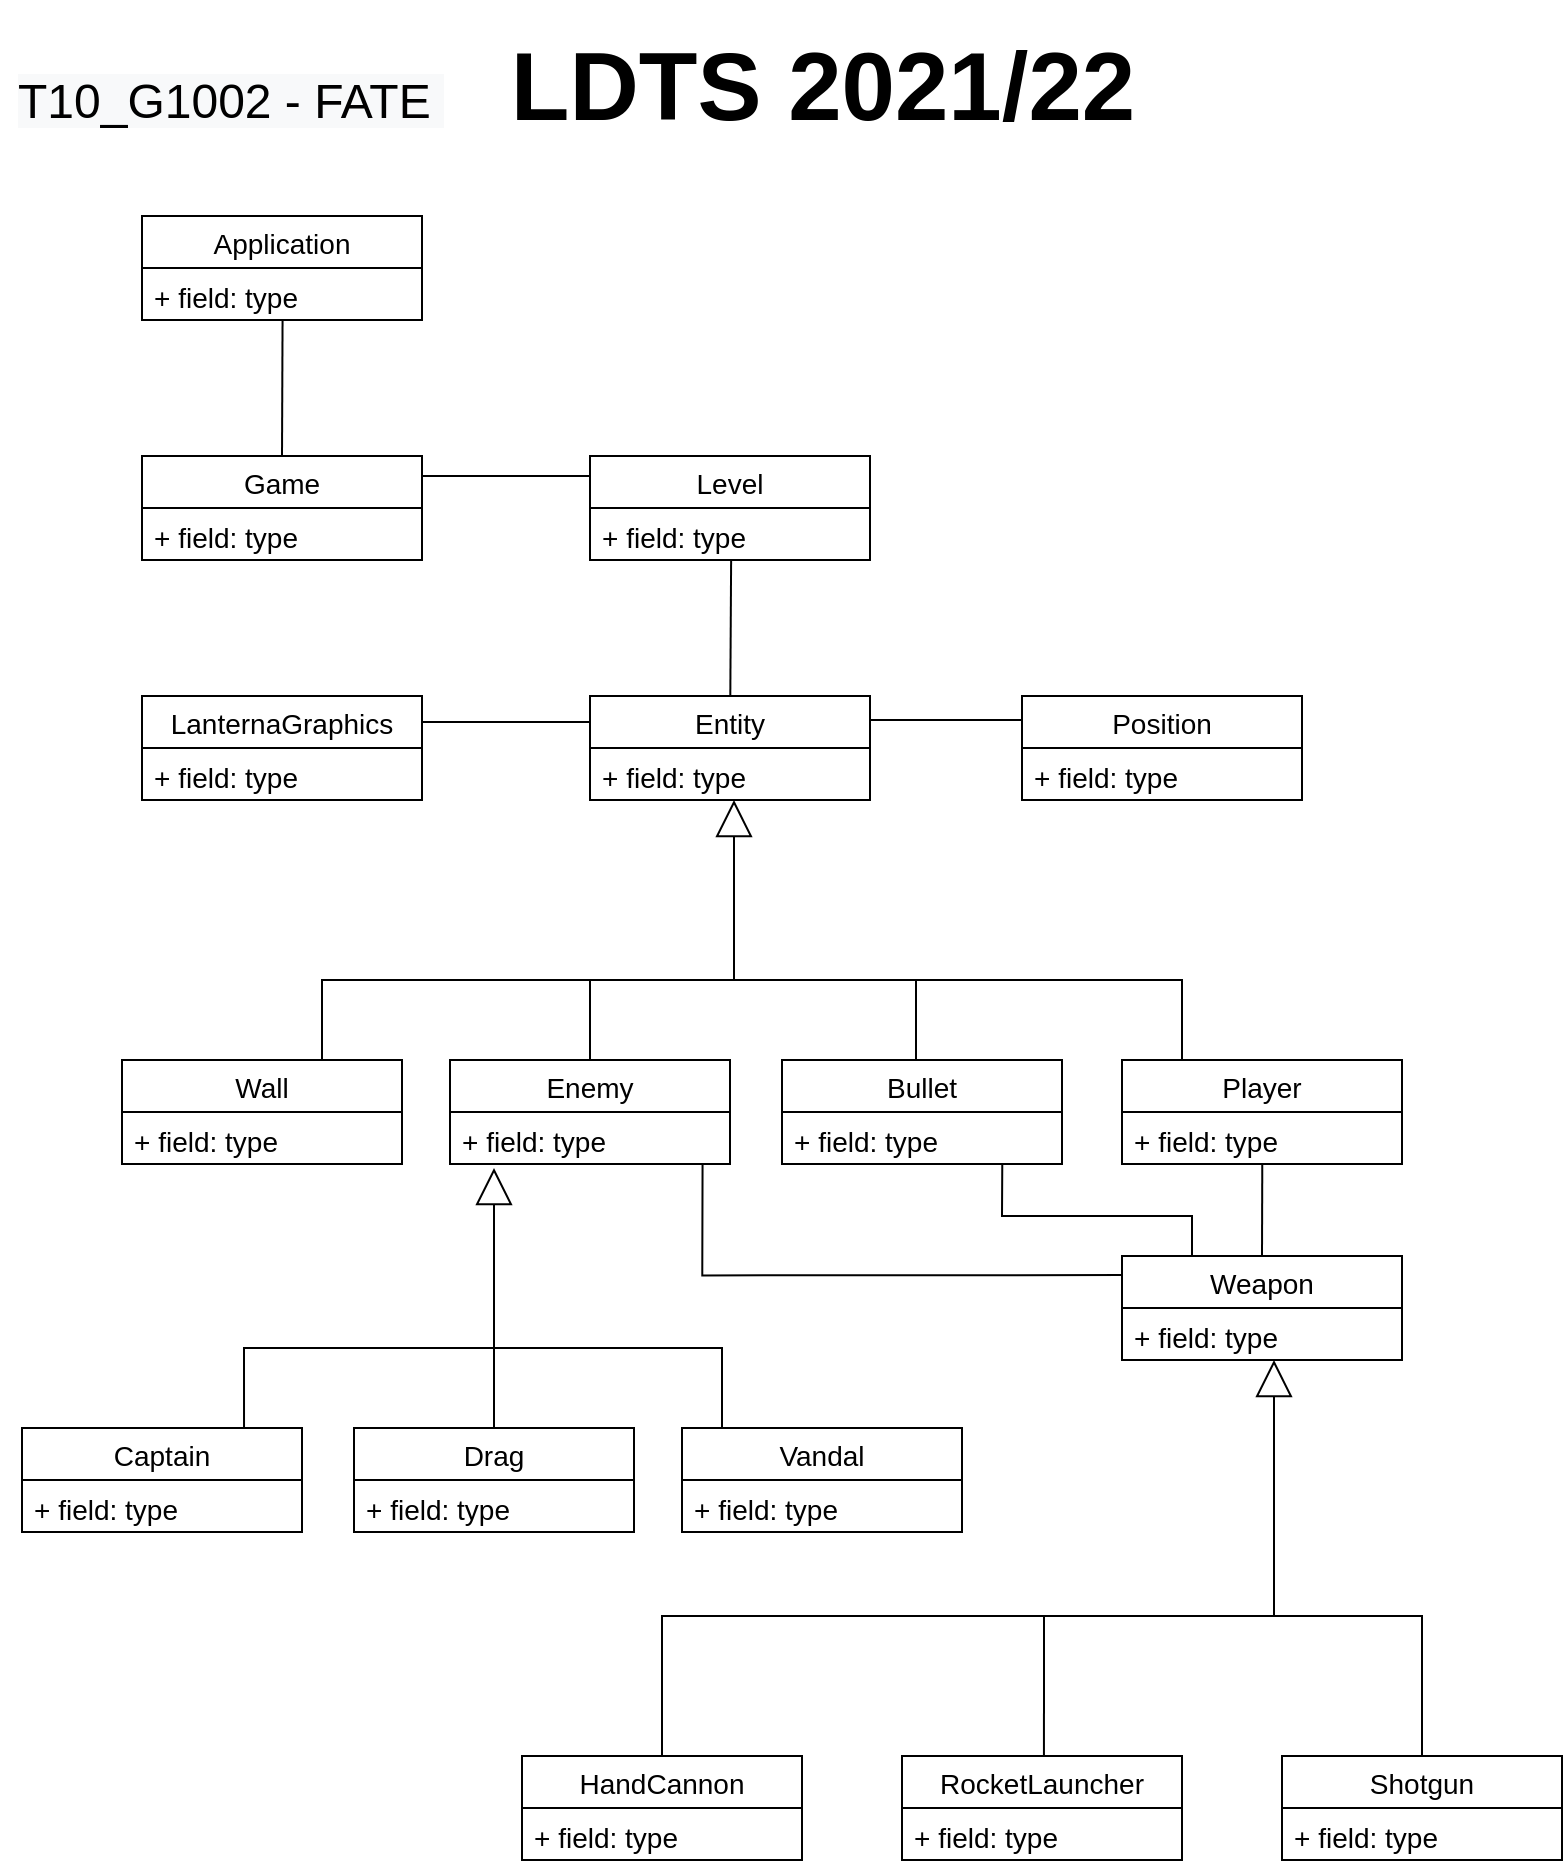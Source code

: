 <mxfile version="15.9.4" type="device"><diagram id="yAPoPsvTkFLy1u5ULFg5" name="Page-1"><mxGraphModel dx="1408" dy="645" grid="1" gridSize="10" guides="1" tooltips="1" connect="1" arrows="1" fold="1" page="1" pageScale="1" pageWidth="827" pageHeight="1169" math="0" shadow="0"><root><mxCell id="0"/><mxCell id="1" parent="0"/><mxCell id="bpdf0kgGWlWLZ6a6jPMr-1" value="&lt;div&gt;&lt;b&gt;&lt;font style=&quot;font-size: 48px&quot;&gt;LDTS 2021/22&lt;/font&gt;&lt;/b&gt;&lt;/div&gt;" style="text;html=1;resizable=0;autosize=1;align=center;verticalAlign=middle;points=[];fillColor=none;strokeColor=none;rounded=0;" vertex="1" parent="1"><mxGeometry x="265" y="60" width="330" height="30" as="geometry"/></mxCell><mxCell id="bpdf0kgGWlWLZ6a6jPMr-4" value="Entity" style="swimlane;fontStyle=0;childLayout=stackLayout;horizontal=1;startSize=26;fillColor=none;horizontalStack=0;resizeParent=1;resizeParentMax=0;resizeLast=0;collapsible=1;marginBottom=0;fontSize=14;" vertex="1" parent="1"><mxGeometry x="314" y="380" width="140" height="52" as="geometry"/></mxCell><mxCell id="bpdf0kgGWlWLZ6a6jPMr-5" value="+ field: type" style="text;strokeColor=none;fillColor=none;align=left;verticalAlign=top;spacingLeft=4;spacingRight=4;overflow=hidden;rotatable=0;points=[[0,0.5],[1,0.5]];portConstraint=eastwest;fontSize=14;" vertex="1" parent="bpdf0kgGWlWLZ6a6jPMr-4"><mxGeometry y="26" width="140" height="26" as="geometry"/></mxCell><mxCell id="bpdf0kgGWlWLZ6a6jPMr-8" value="Position" style="swimlane;fontStyle=0;childLayout=stackLayout;horizontal=1;startSize=26;fillColor=none;horizontalStack=0;resizeParent=1;resizeParentMax=0;resizeLast=0;collapsible=1;marginBottom=0;fontSize=14;" vertex="1" parent="1"><mxGeometry x="530" y="380" width="140" height="52" as="geometry"/></mxCell><mxCell id="bpdf0kgGWlWLZ6a6jPMr-9" value="+ field: type" style="text;strokeColor=none;fillColor=none;align=left;verticalAlign=top;spacingLeft=4;spacingRight=4;overflow=hidden;rotatable=0;points=[[0,0.5],[1,0.5]];portConstraint=eastwest;fontSize=14;" vertex="1" parent="bpdf0kgGWlWLZ6a6jPMr-8"><mxGeometry y="26" width="140" height="26" as="geometry"/></mxCell><mxCell id="bpdf0kgGWlWLZ6a6jPMr-10" value="LanternaGraphics" style="swimlane;fontStyle=0;childLayout=stackLayout;horizontal=1;startSize=26;fillColor=none;horizontalStack=0;resizeParent=1;resizeParentMax=0;resizeLast=0;collapsible=1;marginBottom=0;fontSize=14;" vertex="1" parent="1"><mxGeometry x="90" y="380" width="140" height="52" as="geometry"/></mxCell><mxCell id="bpdf0kgGWlWLZ6a6jPMr-11" value="+ field: type" style="text;strokeColor=none;fillColor=none;align=left;verticalAlign=top;spacingLeft=4;spacingRight=4;overflow=hidden;rotatable=0;points=[[0,0.5],[1,0.5]];portConstraint=eastwest;fontSize=14;" vertex="1" parent="bpdf0kgGWlWLZ6a6jPMr-10"><mxGeometry y="26" width="140" height="26" as="geometry"/></mxCell><mxCell id="bpdf0kgGWlWLZ6a6jPMr-13" value="" style="endArrow=none;html=1;rounded=0;fontSize=14;exitX=1;exitY=0.192;exitDx=0;exitDy=0;exitPerimeter=0;entryX=0;entryY=0.25;entryDx=0;entryDy=0;" edge="1" parent="1" target="bpdf0kgGWlWLZ6a6jPMr-4"><mxGeometry width="50" height="50" relative="1" as="geometry"><mxPoint x="230" y="392.984" as="sourcePoint"/><mxPoint x="310" y="393" as="targetPoint"/></mxGeometry></mxCell><mxCell id="bpdf0kgGWlWLZ6a6jPMr-14" value="" style="endArrow=none;html=1;rounded=0;fontSize=14;exitX=1;exitY=0.192;exitDx=0;exitDy=0;exitPerimeter=0;" edge="1" parent="1"><mxGeometry width="50" height="50" relative="1" as="geometry"><mxPoint x="454" y="392.004" as="sourcePoint"/><mxPoint x="530" y="392" as="targetPoint"/></mxGeometry></mxCell><mxCell id="bpdf0kgGWlWLZ6a6jPMr-15" value="" style="endArrow=block;endSize=16;endFill=0;html=1;rounded=0;fontSize=14;" edge="1" parent="1"><mxGeometry x="0.582" y="-50" width="160" relative="1" as="geometry"><mxPoint x="386" y="522" as="sourcePoint"/><mxPoint x="386" y="432" as="targetPoint"/><mxPoint x="-1" as="offset"/></mxGeometry></mxCell><mxCell id="bpdf0kgGWlWLZ6a6jPMr-16" value="" style="endArrow=none;html=1;rounded=0;fontSize=14;" edge="1" parent="1"><mxGeometry width="50" height="50" relative="1" as="geometry"><mxPoint x="180" y="562" as="sourcePoint"/><mxPoint x="610" y="562" as="targetPoint"/><Array as="points"><mxPoint x="180" y="522"/><mxPoint x="610" y="522"/></Array></mxGeometry></mxCell><mxCell id="bpdf0kgGWlWLZ6a6jPMr-17" value="" style="endArrow=none;html=1;rounded=0;fontSize=14;" edge="1" parent="1"><mxGeometry width="50" height="50" relative="1" as="geometry"><mxPoint x="314" y="562" as="sourcePoint"/><mxPoint x="314" y="522" as="targetPoint"/></mxGeometry></mxCell><mxCell id="bpdf0kgGWlWLZ6a6jPMr-18" value="" style="endArrow=none;html=1;rounded=0;fontSize=14;" edge="1" parent="1"><mxGeometry width="50" height="50" relative="1" as="geometry"><mxPoint x="477" y="562" as="sourcePoint"/><mxPoint x="477" y="522" as="targetPoint"/></mxGeometry></mxCell><mxCell id="bpdf0kgGWlWLZ6a6jPMr-19" value="Wall" style="swimlane;fontStyle=0;childLayout=stackLayout;horizontal=1;startSize=26;fillColor=none;horizontalStack=0;resizeParent=1;resizeParentMax=0;resizeLast=0;collapsible=1;marginBottom=0;fontSize=14;" vertex="1" parent="1"><mxGeometry x="80" y="562" width="140" height="52" as="geometry"/></mxCell><mxCell id="bpdf0kgGWlWLZ6a6jPMr-20" value="+ field: type" style="text;strokeColor=none;fillColor=none;align=left;verticalAlign=top;spacingLeft=4;spacingRight=4;overflow=hidden;rotatable=0;points=[[0,0.5],[1,0.5]];portConstraint=eastwest;fontSize=14;" vertex="1" parent="bpdf0kgGWlWLZ6a6jPMr-19"><mxGeometry y="26" width="140" height="26" as="geometry"/></mxCell><mxCell id="bpdf0kgGWlWLZ6a6jPMr-21" value="Enemy" style="swimlane;fontStyle=0;childLayout=stackLayout;horizontal=1;startSize=26;fillColor=none;horizontalStack=0;resizeParent=1;resizeParentMax=0;resizeLast=0;collapsible=1;marginBottom=0;fontSize=14;" vertex="1" parent="1"><mxGeometry x="244" y="562" width="140" height="52" as="geometry"/></mxCell><mxCell id="bpdf0kgGWlWLZ6a6jPMr-22" value="+ field: type" style="text;strokeColor=none;fillColor=none;align=left;verticalAlign=top;spacingLeft=4;spacingRight=4;overflow=hidden;rotatable=0;points=[[0,0.5],[1,0.5]];portConstraint=eastwest;fontSize=14;" vertex="1" parent="bpdf0kgGWlWLZ6a6jPMr-21"><mxGeometry y="26" width="140" height="26" as="geometry"/></mxCell><mxCell id="bpdf0kgGWlWLZ6a6jPMr-23" value="Bullet" style="swimlane;fontStyle=0;childLayout=stackLayout;horizontal=1;startSize=26;fillColor=none;horizontalStack=0;resizeParent=1;resizeParentMax=0;resizeLast=0;collapsible=1;marginBottom=0;fontSize=14;" vertex="1" parent="1"><mxGeometry x="410" y="562" width="140" height="52" as="geometry"/></mxCell><mxCell id="bpdf0kgGWlWLZ6a6jPMr-24" value="+ field: type" style="text;strokeColor=none;fillColor=none;align=left;verticalAlign=top;spacingLeft=4;spacingRight=4;overflow=hidden;rotatable=0;points=[[0,0.5],[1,0.5]];portConstraint=eastwest;fontSize=14;" vertex="1" parent="bpdf0kgGWlWLZ6a6jPMr-23"><mxGeometry y="26" width="140" height="26" as="geometry"/></mxCell><mxCell id="bpdf0kgGWlWLZ6a6jPMr-25" value="Player" style="swimlane;fontStyle=0;childLayout=stackLayout;horizontal=1;startSize=26;fillColor=none;horizontalStack=0;resizeParent=1;resizeParentMax=0;resizeLast=0;collapsible=1;marginBottom=0;fontSize=14;" vertex="1" parent="1"><mxGeometry x="580" y="562" width="140" height="52" as="geometry"/></mxCell><mxCell id="bpdf0kgGWlWLZ6a6jPMr-26" value="+ field: type" style="text;strokeColor=none;fillColor=none;align=left;verticalAlign=top;spacingLeft=4;spacingRight=4;overflow=hidden;rotatable=0;points=[[0,0.5],[1,0.5]];portConstraint=eastwest;fontSize=14;" vertex="1" parent="bpdf0kgGWlWLZ6a6jPMr-25"><mxGeometry y="26" width="140" height="26" as="geometry"/></mxCell><mxCell id="bpdf0kgGWlWLZ6a6jPMr-27" value="" style="endArrow=block;endSize=16;endFill=0;html=1;rounded=0;fontSize=14;" edge="1" parent="1"><mxGeometry x="0.582" y="-50" width="160" relative="1" as="geometry"><mxPoint x="656" y="802" as="sourcePoint"/><mxPoint x="656" y="712" as="targetPoint"/><mxPoint x="-1" as="offset"/></mxGeometry></mxCell><mxCell id="bpdf0kgGWlWLZ6a6jPMr-28" value="" style="endArrow=none;html=1;rounded=0;fontSize=14;exitX=0.5;exitY=0;exitDx=0;exitDy=0;entryX=0.5;entryY=0;entryDx=0;entryDy=0;" edge="1" parent="1" source="bpdf0kgGWlWLZ6a6jPMr-31" target="bpdf0kgGWlWLZ6a6jPMr-35"><mxGeometry width="50" height="50" relative="1" as="geometry"><mxPoint x="320.88" y="940.792" as="sourcePoint"/><mxPoint x="773.4" y="942.092" as="targetPoint"/><Array as="points"><mxPoint x="350" y="840"/><mxPoint x="730" y="840"/></Array></mxGeometry></mxCell><mxCell id="bpdf0kgGWlWLZ6a6jPMr-29" value="" style="endArrow=none;html=1;rounded=0;fontSize=14;" edge="1" parent="1"><mxGeometry width="50" height="50" relative="1" as="geometry"><mxPoint x="656" y="840" as="sourcePoint"/><mxPoint x="656" y="802" as="targetPoint"/></mxGeometry></mxCell><mxCell id="bpdf0kgGWlWLZ6a6jPMr-31" value="HandCannon" style="swimlane;fontStyle=0;childLayout=stackLayout;horizontal=1;startSize=26;fillColor=none;horizontalStack=0;resizeParent=1;resizeParentMax=0;resizeLast=0;collapsible=1;marginBottom=0;fontSize=14;" vertex="1" parent="1"><mxGeometry x="280" y="910" width="140" height="52" as="geometry"/></mxCell><mxCell id="bpdf0kgGWlWLZ6a6jPMr-32" value="+ field: type" style="text;strokeColor=none;fillColor=none;align=left;verticalAlign=top;spacingLeft=4;spacingRight=4;overflow=hidden;rotatable=0;points=[[0,0.5],[1,0.5]];portConstraint=eastwest;fontSize=14;" vertex="1" parent="bpdf0kgGWlWLZ6a6jPMr-31"><mxGeometry y="26" width="140" height="26" as="geometry"/></mxCell><mxCell id="bpdf0kgGWlWLZ6a6jPMr-33" value="RocketLauncher" style="swimlane;fontStyle=0;childLayout=stackLayout;horizontal=1;startSize=26;fillColor=none;horizontalStack=0;resizeParent=1;resizeParentMax=0;resizeLast=0;collapsible=1;marginBottom=0;fontSize=14;" vertex="1" parent="1"><mxGeometry x="470" y="910" width="140" height="52" as="geometry"/></mxCell><mxCell id="bpdf0kgGWlWLZ6a6jPMr-34" value="+ field: type" style="text;strokeColor=none;fillColor=none;align=left;verticalAlign=top;spacingLeft=4;spacingRight=4;overflow=hidden;rotatable=0;points=[[0,0.5],[1,0.5]];portConstraint=eastwest;fontSize=14;" vertex="1" parent="bpdf0kgGWlWLZ6a6jPMr-33"><mxGeometry y="26" width="140" height="26" as="geometry"/></mxCell><mxCell id="bpdf0kgGWlWLZ6a6jPMr-35" value="Shotgun" style="swimlane;fontStyle=0;childLayout=stackLayout;horizontal=1;startSize=26;fillColor=none;horizontalStack=0;resizeParent=1;resizeParentMax=0;resizeLast=0;collapsible=1;marginBottom=0;fontSize=14;" vertex="1" parent="1"><mxGeometry x="660" y="910" width="140" height="52" as="geometry"/></mxCell><mxCell id="bpdf0kgGWlWLZ6a6jPMr-36" value="+ field: type" style="text;strokeColor=none;fillColor=none;align=left;verticalAlign=top;spacingLeft=4;spacingRight=4;overflow=hidden;rotatable=0;points=[[0,0.5],[1,0.5]];portConstraint=eastwest;fontSize=14;" vertex="1" parent="bpdf0kgGWlWLZ6a6jPMr-35"><mxGeometry y="26" width="140" height="26" as="geometry"/></mxCell><mxCell id="bpdf0kgGWlWLZ6a6jPMr-40" value="Weapon" style="swimlane;fontStyle=0;childLayout=stackLayout;horizontal=1;startSize=26;fillColor=none;horizontalStack=0;resizeParent=1;resizeParentMax=0;resizeLast=0;collapsible=1;marginBottom=0;fontSize=14;" vertex="1" parent="1"><mxGeometry x="580" y="660" width="140" height="52" as="geometry"/></mxCell><mxCell id="bpdf0kgGWlWLZ6a6jPMr-41" value="+ field: type" style="text;strokeColor=none;fillColor=none;align=left;verticalAlign=top;spacingLeft=4;spacingRight=4;overflow=hidden;rotatable=0;points=[[0,0.5],[1,0.5]];portConstraint=eastwest;fontSize=14;" vertex="1" parent="bpdf0kgGWlWLZ6a6jPMr-40"><mxGeometry y="26" width="140" height="26" as="geometry"/></mxCell><mxCell id="bpdf0kgGWlWLZ6a6jPMr-42" value="" style="endArrow=none;html=1;rounded=0;fontSize=14;exitX=0.501;exitY=1.011;exitDx=0;exitDy=0;exitPerimeter=0;" edge="1" parent="1" source="bpdf0kgGWlWLZ6a6jPMr-26"><mxGeometry width="50" height="50" relative="1" as="geometry"><mxPoint x="660" y="620" as="sourcePoint"/><mxPoint x="650" y="660" as="targetPoint"/></mxGeometry></mxCell><mxCell id="bpdf0kgGWlWLZ6a6jPMr-43" value="" style="endArrow=none;html=1;rounded=0;fontSize=14;exitX=0.501;exitY=1.011;exitDx=0;exitDy=0;exitPerimeter=0;entryX=-0.001;entryY=0.189;entryDx=0;entryDy=0;entryPerimeter=0;" edge="1" parent="1"><mxGeometry width="50" height="50" relative="1" as="geometry"><mxPoint x="370.28" y="613.996" as="sourcePoint"/><mxPoint x="580.0" y="669.538" as="targetPoint"/><Array as="points"><mxPoint x="370.14" y="669.71"/></Array></mxGeometry></mxCell><mxCell id="bpdf0kgGWlWLZ6a6jPMr-54" value="" style="endArrow=block;endSize=16;endFill=0;html=1;rounded=0;fontSize=14;" edge="1" parent="1"><mxGeometry x="0.582" y="-50" width="160" relative="1" as="geometry"><mxPoint x="266" y="706" as="sourcePoint"/><mxPoint x="266" y="616" as="targetPoint"/><mxPoint x="-1" as="offset"/></mxGeometry></mxCell><mxCell id="bpdf0kgGWlWLZ6a6jPMr-55" value="" style="endArrow=none;html=1;rounded=0;fontSize=14;exitX=0.793;exitY=-0.007;exitDx=0;exitDy=0;exitPerimeter=0;" edge="1" parent="1" source="bpdf0kgGWlWLZ6a6jPMr-57"><mxGeometry width="50" height="50" relative="1" as="geometry"><mxPoint x="161" y="742" as="sourcePoint"/><mxPoint x="380" y="746" as="targetPoint"/><Array as="points"><mxPoint x="141" y="706"/><mxPoint x="380" y="706"/></Array></mxGeometry></mxCell><mxCell id="bpdf0kgGWlWLZ6a6jPMr-56" value="" style="endArrow=none;html=1;rounded=0;fontSize=14;" edge="1" parent="1"><mxGeometry width="50" height="50" relative="1" as="geometry"><mxPoint x="266" y="746" as="sourcePoint"/><mxPoint x="266" y="706" as="targetPoint"/></mxGeometry></mxCell><mxCell id="bpdf0kgGWlWLZ6a6jPMr-57" value="Captain" style="swimlane;fontStyle=0;childLayout=stackLayout;horizontal=1;startSize=26;fillColor=none;horizontalStack=0;resizeParent=1;resizeParentMax=0;resizeLast=0;collapsible=1;marginBottom=0;fontSize=14;" vertex="1" parent="1"><mxGeometry x="30" y="746" width="140" height="52" as="geometry"/></mxCell><mxCell id="bpdf0kgGWlWLZ6a6jPMr-58" value="+ field: type" style="text;strokeColor=none;fillColor=none;align=left;verticalAlign=top;spacingLeft=4;spacingRight=4;overflow=hidden;rotatable=0;points=[[0,0.5],[1,0.5]];portConstraint=eastwest;fontSize=14;" vertex="1" parent="bpdf0kgGWlWLZ6a6jPMr-57"><mxGeometry y="26" width="140" height="26" as="geometry"/></mxCell><mxCell id="bpdf0kgGWlWLZ6a6jPMr-59" value="Drag" style="swimlane;fontStyle=0;childLayout=stackLayout;horizontal=1;startSize=26;fillColor=none;horizontalStack=0;resizeParent=1;resizeParentMax=0;resizeLast=0;collapsible=1;marginBottom=0;fontSize=14;" vertex="1" parent="1"><mxGeometry x="196" y="746" width="140" height="52" as="geometry"/></mxCell><mxCell id="bpdf0kgGWlWLZ6a6jPMr-60" value="+ field: type" style="text;strokeColor=none;fillColor=none;align=left;verticalAlign=top;spacingLeft=4;spacingRight=4;overflow=hidden;rotatable=0;points=[[0,0.5],[1,0.5]];portConstraint=eastwest;fontSize=14;" vertex="1" parent="bpdf0kgGWlWLZ6a6jPMr-59"><mxGeometry y="26" width="140" height="26" as="geometry"/></mxCell><mxCell id="bpdf0kgGWlWLZ6a6jPMr-61" value="Vandal" style="swimlane;fontStyle=0;childLayout=stackLayout;horizontal=1;startSize=26;fillColor=none;horizontalStack=0;resizeParent=1;resizeParentMax=0;resizeLast=0;collapsible=1;marginBottom=0;fontSize=14;" vertex="1" parent="1"><mxGeometry x="360" y="746" width="140" height="52" as="geometry"/></mxCell><mxCell id="bpdf0kgGWlWLZ6a6jPMr-62" value="+ field: type" style="text;strokeColor=none;fillColor=none;align=left;verticalAlign=top;spacingLeft=4;spacingRight=4;overflow=hidden;rotatable=0;points=[[0,0.5],[1,0.5]];portConstraint=eastwest;fontSize=14;" vertex="1" parent="bpdf0kgGWlWLZ6a6jPMr-61"><mxGeometry y="26" width="140" height="26" as="geometry"/></mxCell><mxCell id="bpdf0kgGWlWLZ6a6jPMr-64" value="Level" style="swimlane;fontStyle=0;childLayout=stackLayout;horizontal=1;startSize=26;fillColor=none;horizontalStack=0;resizeParent=1;resizeParentMax=0;resizeLast=0;collapsible=1;marginBottom=0;fontSize=14;" vertex="1" parent="1"><mxGeometry x="314" y="260" width="140" height="52" as="geometry"/></mxCell><mxCell id="bpdf0kgGWlWLZ6a6jPMr-65" value="+ field: type" style="text;strokeColor=none;fillColor=none;align=left;verticalAlign=top;spacingLeft=4;spacingRight=4;overflow=hidden;rotatable=0;points=[[0,0.5],[1,0.5]];portConstraint=eastwest;fontSize=14;" vertex="1" parent="bpdf0kgGWlWLZ6a6jPMr-64"><mxGeometry y="26" width="140" height="26" as="geometry"/></mxCell><mxCell id="bpdf0kgGWlWLZ6a6jPMr-66" value="Game" style="swimlane;fontStyle=0;childLayout=stackLayout;horizontal=1;startSize=26;fillColor=none;horizontalStack=0;resizeParent=1;resizeParentMax=0;resizeLast=0;collapsible=1;marginBottom=0;fontSize=14;" vertex="1" parent="1"><mxGeometry x="90" y="260" width="140" height="52" as="geometry"/></mxCell><mxCell id="bpdf0kgGWlWLZ6a6jPMr-67" value="+ field: type" style="text;strokeColor=none;fillColor=none;align=left;verticalAlign=top;spacingLeft=4;spacingRight=4;overflow=hidden;rotatable=0;points=[[0,0.5],[1,0.5]];portConstraint=eastwest;fontSize=14;" vertex="1" parent="bpdf0kgGWlWLZ6a6jPMr-66"><mxGeometry y="26" width="140" height="26" as="geometry"/></mxCell><mxCell id="bpdf0kgGWlWLZ6a6jPMr-68" value="Application" style="swimlane;fontStyle=0;childLayout=stackLayout;horizontal=1;startSize=26;fillColor=none;horizontalStack=0;resizeParent=1;resizeParentMax=0;resizeLast=0;collapsible=1;marginBottom=0;fontSize=14;" vertex="1" parent="1"><mxGeometry x="90" y="140" width="140" height="52" as="geometry"/></mxCell><mxCell id="bpdf0kgGWlWLZ6a6jPMr-69" value="+ field: type" style="text;strokeColor=none;fillColor=none;align=left;verticalAlign=top;spacingLeft=4;spacingRight=4;overflow=hidden;rotatable=0;points=[[0,0.5],[1,0.5]];portConstraint=eastwest;fontSize=14;" vertex="1" parent="bpdf0kgGWlWLZ6a6jPMr-68"><mxGeometry y="26" width="140" height="26" as="geometry"/></mxCell><mxCell id="bpdf0kgGWlWLZ6a6jPMr-70" value="" style="endArrow=none;html=1;rounded=0;fontSize=14;exitX=1;exitY=0.192;exitDx=0;exitDy=0;exitPerimeter=0;entryX=0;entryY=0.25;entryDx=0;entryDy=0;" edge="1" parent="1"><mxGeometry width="50" height="50" relative="1" as="geometry"><mxPoint x="230" y="270.004" as="sourcePoint"/><mxPoint x="314" y="270.02" as="targetPoint"/></mxGeometry></mxCell><mxCell id="bpdf0kgGWlWLZ6a6jPMr-71" value="" style="endArrow=none;html=1;rounded=0;fontSize=14;exitX=0.504;exitY=1.018;exitDx=0;exitDy=0;exitPerimeter=0;" edge="1" parent="1" source="bpdf0kgGWlWLZ6a6jPMr-65" target="bpdf0kgGWlWLZ6a6jPMr-4"><mxGeometry width="50" height="50" relative="1" as="geometry"><mxPoint x="349" y="350.004" as="sourcePoint"/><mxPoint x="433" y="350.02" as="targetPoint"/></mxGeometry></mxCell><mxCell id="bpdf0kgGWlWLZ6a6jPMr-72" value="" style="endArrow=none;html=1;rounded=0;fontSize=14;exitX=0.501;exitY=1.011;exitDx=0;exitDy=0;exitPerimeter=0;entryX=0.25;entryY=0;entryDx=0;entryDy=0;" edge="1" parent="1" target="bpdf0kgGWlWLZ6a6jPMr-40"><mxGeometry width="50" height="50" relative="1" as="geometry"><mxPoint x="520.14" y="613.996" as="sourcePoint"/><mxPoint x="520" y="659.71" as="targetPoint"/><Array as="points"><mxPoint x="520" y="640"/><mxPoint x="615" y="640"/></Array></mxGeometry></mxCell><mxCell id="bpdf0kgGWlWLZ6a6jPMr-73" value="" style="endArrow=none;html=1;rounded=0;fontSize=14;exitX=0.5;exitY=0;exitDx=0;exitDy=0;entryX=0.502;entryY=1.001;entryDx=0;entryDy=0;entryPerimeter=0;" edge="1" parent="1" source="bpdf0kgGWlWLZ6a6jPMr-66" target="bpdf0kgGWlWLZ6a6jPMr-69"><mxGeometry width="50" height="50" relative="1" as="geometry"><mxPoint x="112" y="230.004" as="sourcePoint"/><mxPoint x="196" y="230.02" as="targetPoint"/></mxGeometry></mxCell><mxCell id="bpdf0kgGWlWLZ6a6jPMr-74" value="" style="endArrow=none;html=1;rounded=0;fontSize=14;exitX=0.507;exitY=0.002;exitDx=0;exitDy=0;exitPerimeter=0;" edge="1" parent="1" source="bpdf0kgGWlWLZ6a6jPMr-33"><mxGeometry width="50" height="50" relative="1" as="geometry"><mxPoint x="540.38" y="906.984" as="sourcePoint"/><mxPoint x="541" y="840" as="targetPoint"/></mxGeometry></mxCell><mxCell id="bpdf0kgGWlWLZ6a6jPMr-76" value="&lt;br&gt;&lt;br&gt;&lt;br class=&quot;Apple-interchange-newline&quot;&gt;&lt;font style=&quot;font-size: 24px&quot;&gt;&lt;span style=&quot;color: rgb(0 , 0 , 0) ; font-family: &amp;#34;helvetica&amp;#34; ; font-style: normal ; letter-spacing: normal ; text-align: center ; text-indent: 0px ; text-transform: none ; word-spacing: 0px ; background-color: rgb(248 , 249 , 250) ; display: inline ; float: none&quot;&gt;T10_G1002 - FATE&amp;nbsp;&lt;/span&gt;&lt;br&gt;&lt;/font&gt;" style="text;html=1;resizable=0;autosize=1;align=center;verticalAlign=middle;points=[];fillColor=none;strokeColor=none;rounded=0;fontSize=10;" vertex="1" parent="1"><mxGeometry x="19" y="35" width="230" height="60" as="geometry"/></mxCell></root></mxGraphModel></diagram></mxfile>